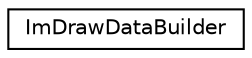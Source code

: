 digraph "Graphical Class Hierarchy"
{
  edge [fontname="Helvetica",fontsize="10",labelfontname="Helvetica",labelfontsize="10"];
  node [fontname="Helvetica",fontsize="10",shape=record];
  rankdir="LR";
  Node0 [label="ImDrawDataBuilder",height=0.2,width=0.4,color="black", fillcolor="white", style="filled",URL="$structImDrawDataBuilder.html"];
}
